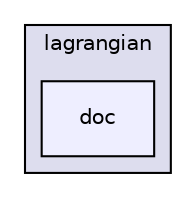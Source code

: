 digraph "src/functionObjects/lagrangian/doc" {
  bgcolor=transparent;
  compound=true
  node [ fontsize="10", fontname="Helvetica"];
  edge [ labelfontsize="10", labelfontname="Helvetica"];
  subgraph clusterdir_d9814129caaca576fbd52a4e4170397d {
    graph [ bgcolor="#ddddee", pencolor="black", label="lagrangian" fontname="Helvetica", fontsize="10", URL="dir_d9814129caaca576fbd52a4e4170397d.html"]
  dir_75587e3f8e62c4d8221f08ef1236bd64 [shape=box, label="doc", style="filled", fillcolor="#eeeeff", pencolor="black", URL="dir_75587e3f8e62c4d8221f08ef1236bd64.html"];
  }
}
